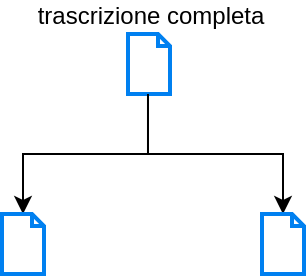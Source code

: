 <mxfile version="20.8.13" type="github">
  <diagram name="Page-1" id="lykmxIXzi3GVXtTds80J">
    <mxGraphModel dx="1434" dy="774" grid="1" gridSize="10" guides="1" tooltips="1" connect="1" arrows="1" fold="1" page="1" pageScale="1" pageWidth="827" pageHeight="1169" math="0" shadow="0">
      <root>
        <mxCell id="0" />
        <mxCell id="1" parent="0" />
        <mxCell id="E4YwK7CUom6d1HkRE5xG-3" style="edgeStyle=orthogonalEdgeStyle;rounded=0;orthogonalLoop=1;jettySize=auto;html=1;exitX=0.476;exitY=1.033;exitDx=0;exitDy=0;exitPerimeter=0;" edge="1" parent="1" source="E4YwK7CUom6d1HkRE5xG-1" target="E4YwK7CUom6d1HkRE5xG-2">
          <mxGeometry relative="1" as="geometry" />
        </mxCell>
        <mxCell id="E4YwK7CUom6d1HkRE5xG-1" value="trascrizione completa" style="html=1;verticalLabelPosition=top;align=center;labelBackgroundColor=#ffffff;verticalAlign=bottom;strokeWidth=2;strokeColor=#0080F0;shadow=0;dashed=0;shape=mxgraph.ios7.icons.document;labelPosition=center;" vertex="1" parent="1">
          <mxGeometry x="403" y="50" width="21" height="30" as="geometry" />
        </mxCell>
        <mxCell id="E4YwK7CUom6d1HkRE5xG-2" value="" style="html=1;verticalLabelPosition=bottom;align=center;labelBackgroundColor=#ffffff;verticalAlign=top;strokeWidth=2;strokeColor=#0080F0;shadow=0;dashed=0;shape=mxgraph.ios7.icons.document;" vertex="1" parent="1">
          <mxGeometry x="470" y="140" width="21" height="30" as="geometry" />
        </mxCell>
        <mxCell id="E4YwK7CUom6d1HkRE5xG-4" style="edgeStyle=orthogonalEdgeStyle;rounded=0;orthogonalLoop=1;jettySize=auto;html=1;exitX=0.476;exitY=1;exitDx=0;exitDy=0;exitPerimeter=0;" edge="1" parent="1" target="E4YwK7CUom6d1HkRE5xG-5" source="E4YwK7CUom6d1HkRE5xG-1">
          <mxGeometry relative="1" as="geometry">
            <mxPoint x="360" y="65" as="sourcePoint" />
          </mxGeometry>
        </mxCell>
        <mxCell id="E4YwK7CUom6d1HkRE5xG-5" value="" style="html=1;verticalLabelPosition=bottom;align=center;labelBackgroundColor=#ffffff;verticalAlign=top;strokeWidth=2;strokeColor=#0080F0;shadow=0;dashed=0;shape=mxgraph.ios7.icons.document;" vertex="1" parent="1">
          <mxGeometry x="340" y="140" width="21" height="30" as="geometry" />
        </mxCell>
      </root>
    </mxGraphModel>
  </diagram>
</mxfile>
